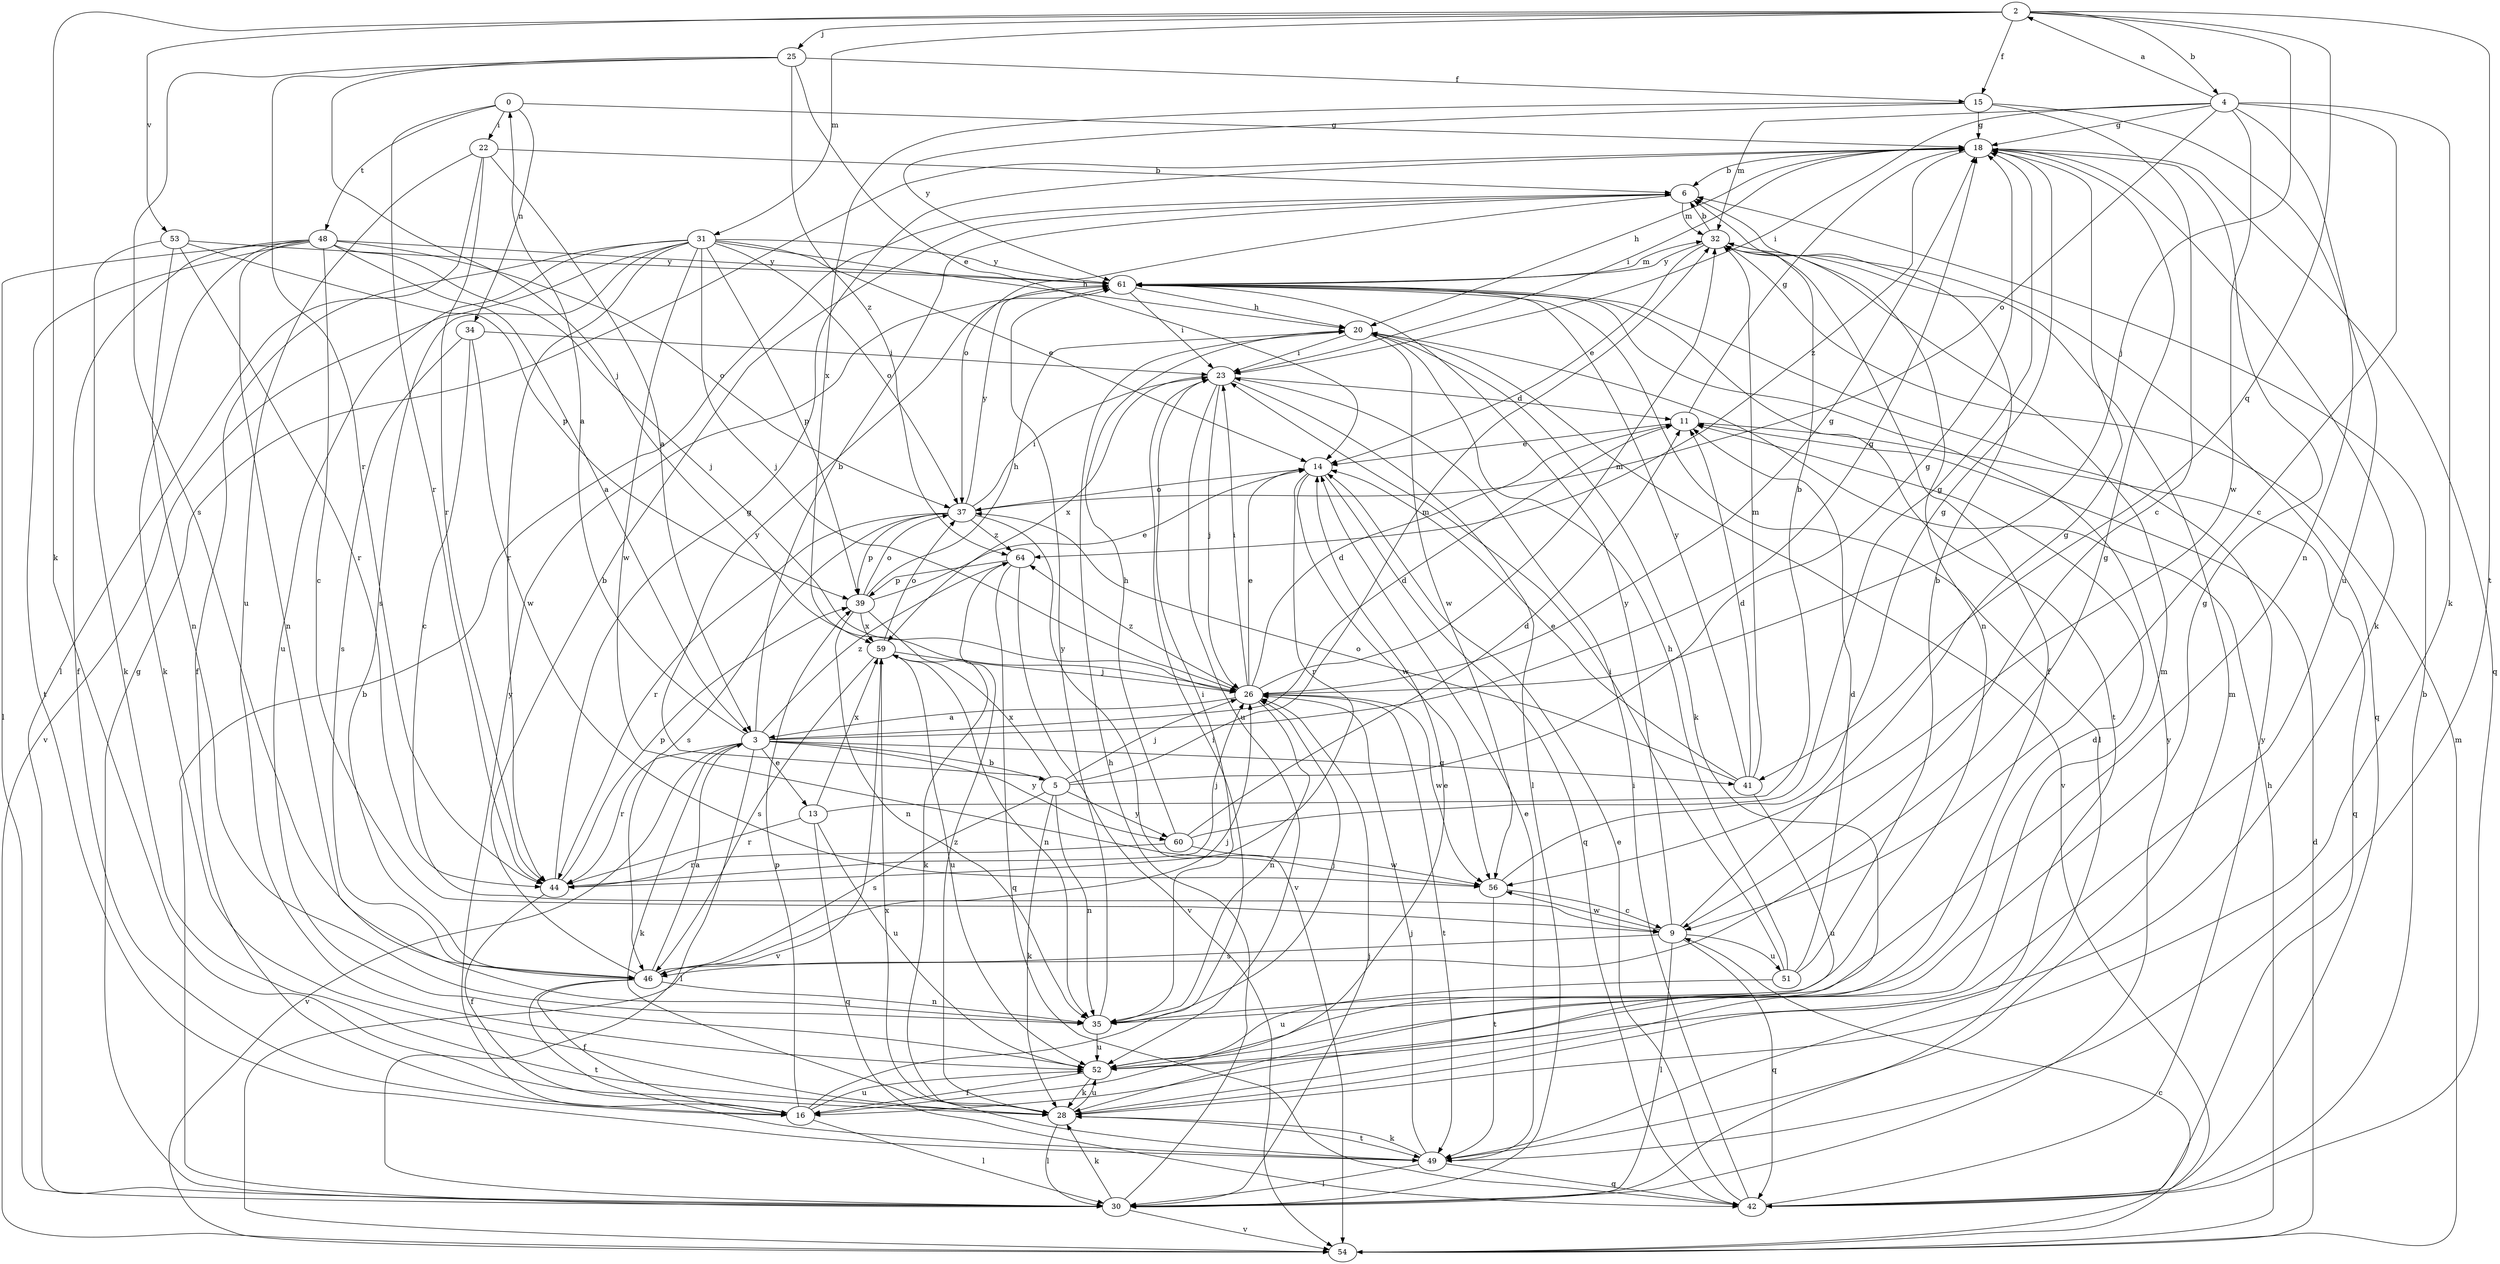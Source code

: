 strict digraph  {
0;
2;
3;
4;
5;
6;
9;
11;
13;
14;
15;
16;
18;
20;
22;
23;
25;
26;
28;
30;
31;
32;
34;
35;
37;
39;
41;
42;
44;
46;
48;
49;
51;
52;
53;
54;
56;
59;
60;
61;
64;
0 -> 18  [label=g];
0 -> 22  [label=i];
0 -> 34  [label=n];
0 -> 44  [label=r];
0 -> 48  [label=t];
2 -> 4  [label=b];
2 -> 15  [label=f];
2 -> 25  [label=j];
2 -> 26  [label=j];
2 -> 28  [label=k];
2 -> 31  [label=m];
2 -> 41  [label=q];
2 -> 49  [label=t];
2 -> 53  [label=v];
3 -> 0  [label=a];
3 -> 5  [label=b];
3 -> 6  [label=b];
3 -> 11  [label=d];
3 -> 13  [label=e];
3 -> 18  [label=g];
3 -> 28  [label=k];
3 -> 30  [label=l];
3 -> 41  [label=q];
3 -> 44  [label=r];
3 -> 54  [label=v];
3 -> 60  [label=y];
3 -> 64  [label=z];
4 -> 2  [label=a];
4 -> 9  [label=c];
4 -> 18  [label=g];
4 -> 23  [label=i];
4 -> 28  [label=k];
4 -> 32  [label=m];
4 -> 35  [label=n];
4 -> 37  [label=o];
4 -> 56  [label=w];
5 -> 18  [label=g];
5 -> 26  [label=j];
5 -> 28  [label=k];
5 -> 32  [label=m];
5 -> 35  [label=n];
5 -> 46  [label=s];
5 -> 59  [label=x];
5 -> 60  [label=y];
5 -> 61  [label=y];
6 -> 32  [label=m];
6 -> 37  [label=o];
9 -> 18  [label=g];
9 -> 30  [label=l];
9 -> 42  [label=q];
9 -> 46  [label=s];
9 -> 51  [label=u];
9 -> 56  [label=w];
9 -> 61  [label=y];
11 -> 14  [label=e];
11 -> 18  [label=g];
11 -> 42  [label=q];
13 -> 6  [label=b];
13 -> 42  [label=q];
13 -> 44  [label=r];
13 -> 52  [label=u];
13 -> 59  [label=x];
14 -> 37  [label=o];
14 -> 42  [label=q];
14 -> 44  [label=r];
14 -> 56  [label=w];
15 -> 9  [label=c];
15 -> 18  [label=g];
15 -> 52  [label=u];
15 -> 59  [label=x];
15 -> 61  [label=y];
16 -> 14  [label=e];
16 -> 23  [label=i];
16 -> 30  [label=l];
16 -> 39  [label=p];
16 -> 52  [label=u];
16 -> 61  [label=y];
18 -> 6  [label=b];
18 -> 20  [label=h];
18 -> 23  [label=i];
18 -> 28  [label=k];
18 -> 42  [label=q];
18 -> 64  [label=z];
20 -> 23  [label=i];
20 -> 28  [label=k];
20 -> 54  [label=v];
20 -> 56  [label=w];
22 -> 3  [label=a];
22 -> 6  [label=b];
22 -> 30  [label=l];
22 -> 44  [label=r];
22 -> 52  [label=u];
23 -> 11  [label=d];
23 -> 26  [label=j];
23 -> 30  [label=l];
23 -> 52  [label=u];
23 -> 59  [label=x];
25 -> 14  [label=e];
25 -> 15  [label=f];
25 -> 26  [label=j];
25 -> 44  [label=r];
25 -> 46  [label=s];
25 -> 64  [label=z];
26 -> 3  [label=a];
26 -> 11  [label=d];
26 -> 14  [label=e];
26 -> 18  [label=g];
26 -> 23  [label=i];
26 -> 32  [label=m];
26 -> 35  [label=n];
26 -> 49  [label=t];
26 -> 56  [label=w];
26 -> 64  [label=z];
28 -> 30  [label=l];
28 -> 32  [label=m];
28 -> 49  [label=t];
28 -> 52  [label=u];
28 -> 64  [label=z];
30 -> 6  [label=b];
30 -> 18  [label=g];
30 -> 20  [label=h];
30 -> 26  [label=j];
30 -> 28  [label=k];
30 -> 54  [label=v];
30 -> 61  [label=y];
31 -> 14  [label=e];
31 -> 16  [label=f];
31 -> 20  [label=h];
31 -> 26  [label=j];
31 -> 37  [label=o];
31 -> 39  [label=p];
31 -> 44  [label=r];
31 -> 46  [label=s];
31 -> 52  [label=u];
31 -> 54  [label=v];
31 -> 56  [label=w];
31 -> 61  [label=y];
32 -> 6  [label=b];
32 -> 14  [label=e];
32 -> 16  [label=f];
32 -> 35  [label=n];
32 -> 42  [label=q];
32 -> 61  [label=y];
34 -> 9  [label=c];
34 -> 23  [label=i];
34 -> 46  [label=s];
34 -> 56  [label=w];
35 -> 23  [label=i];
35 -> 26  [label=j];
35 -> 52  [label=u];
35 -> 61  [label=y];
37 -> 23  [label=i];
37 -> 39  [label=p];
37 -> 44  [label=r];
37 -> 46  [label=s];
37 -> 54  [label=v];
37 -> 61  [label=y];
37 -> 64  [label=z];
39 -> 14  [label=e];
39 -> 20  [label=h];
39 -> 28  [label=k];
39 -> 35  [label=n];
39 -> 37  [label=o];
39 -> 59  [label=x];
41 -> 11  [label=d];
41 -> 14  [label=e];
41 -> 32  [label=m];
41 -> 37  [label=o];
41 -> 52  [label=u];
41 -> 61  [label=y];
42 -> 6  [label=b];
42 -> 14  [label=e];
42 -> 23  [label=i];
42 -> 61  [label=y];
44 -> 16  [label=f];
44 -> 18  [label=g];
44 -> 26  [label=j];
44 -> 39  [label=p];
46 -> 3  [label=a];
46 -> 6  [label=b];
46 -> 16  [label=f];
46 -> 18  [label=g];
46 -> 26  [label=j];
46 -> 35  [label=n];
46 -> 49  [label=t];
48 -> 3  [label=a];
48 -> 9  [label=c];
48 -> 16  [label=f];
48 -> 26  [label=j];
48 -> 28  [label=k];
48 -> 30  [label=l];
48 -> 35  [label=n];
48 -> 37  [label=o];
48 -> 49  [label=t];
48 -> 61  [label=y];
49 -> 14  [label=e];
49 -> 26  [label=j];
49 -> 28  [label=k];
49 -> 30  [label=l];
49 -> 32  [label=m];
49 -> 42  [label=q];
49 -> 59  [label=x];
51 -> 6  [label=b];
51 -> 11  [label=d];
51 -> 20  [label=h];
51 -> 23  [label=i];
51 -> 52  [label=u];
52 -> 11  [label=d];
52 -> 16  [label=f];
52 -> 18  [label=g];
52 -> 28  [label=k];
53 -> 28  [label=k];
53 -> 35  [label=n];
53 -> 39  [label=p];
53 -> 44  [label=r];
53 -> 61  [label=y];
54 -> 9  [label=c];
54 -> 11  [label=d];
54 -> 20  [label=h];
54 -> 32  [label=m];
56 -> 9  [label=c];
56 -> 18  [label=g];
56 -> 49  [label=t];
59 -> 26  [label=j];
59 -> 35  [label=n];
59 -> 37  [label=o];
59 -> 46  [label=s];
59 -> 52  [label=u];
59 -> 54  [label=v];
60 -> 11  [label=d];
60 -> 18  [label=g];
60 -> 20  [label=h];
60 -> 44  [label=r];
60 -> 56  [label=w];
61 -> 20  [label=h];
61 -> 23  [label=i];
61 -> 30  [label=l];
61 -> 32  [label=m];
61 -> 49  [label=t];
64 -> 39  [label=p];
64 -> 42  [label=q];
64 -> 54  [label=v];
}
